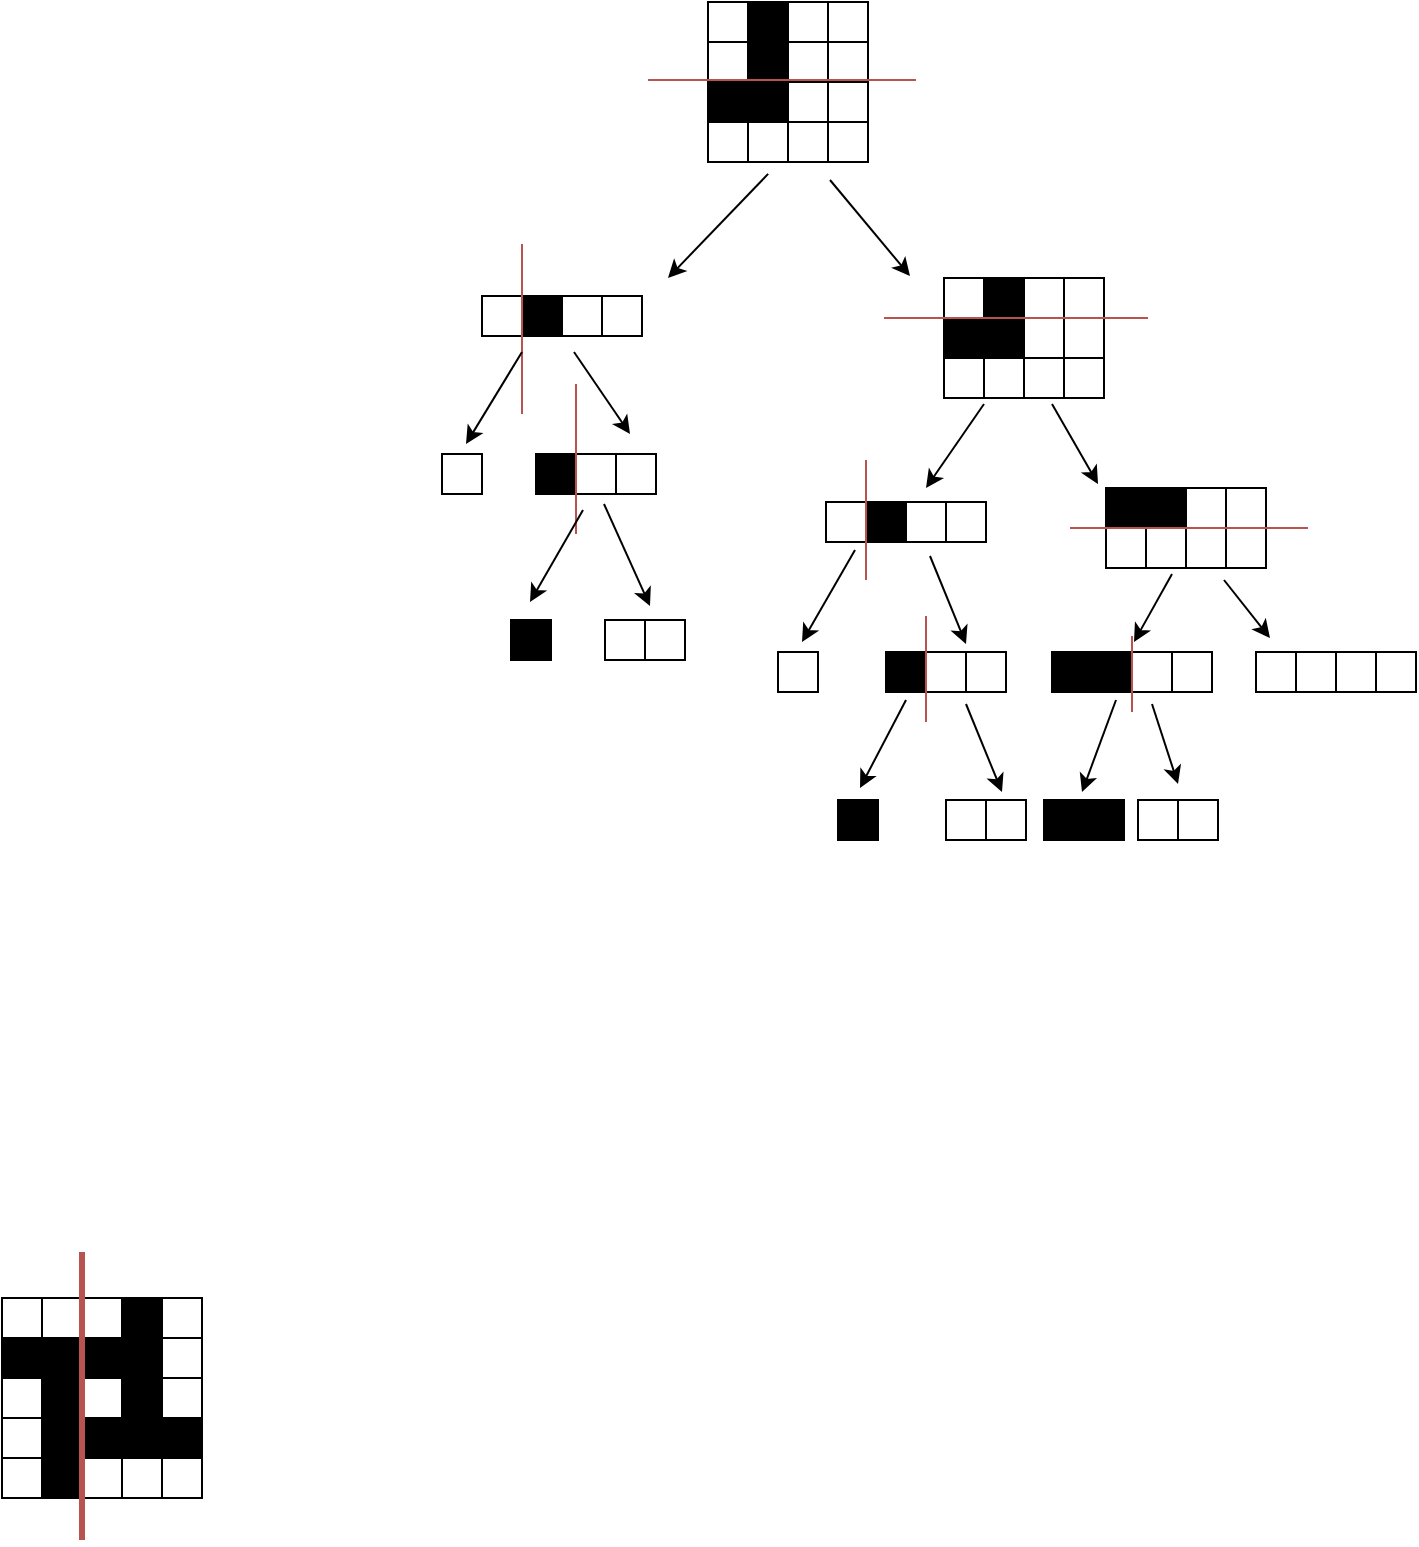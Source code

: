 <mxfile version="16.2.7" type="github">
  <diagram id="fF4O6MARhMldezJA6Yz8" name="Page-1">
    <mxGraphModel dx="2021" dy="178" grid="0" gridSize="10" guides="1" tooltips="1" connect="1" arrows="1" fold="1" page="0" pageScale="1" pageWidth="827" pageHeight="1169" math="0" shadow="0">
      <root>
        <mxCell id="0" />
        <mxCell id="1" parent="0" />
        <mxCell id="GN9jJYbK2JuISig61beu-34" value="" style="shape=table;startSize=0;container=1;collapsible=0;childLayout=tableLayout;fillColor=#FFFFFF;" parent="1" vertex="1">
          <mxGeometry x="-177" y="588" width="80" height="80" as="geometry" />
        </mxCell>
        <mxCell id="GN9jJYbK2JuISig61beu-35" value="" style="shape=tableRow;horizontal=0;startSize=0;swimlaneHead=0;swimlaneBody=0;top=0;left=0;bottom=0;right=0;collapsible=0;dropTarget=0;fillColor=none;points=[[0,0.5],[1,0.5]];portConstraint=eastwest;" parent="GN9jJYbK2JuISig61beu-34" vertex="1">
          <mxGeometry width="80" height="20" as="geometry" />
        </mxCell>
        <mxCell id="GN9jJYbK2JuISig61beu-36" value="" style="shape=partialRectangle;html=1;whiteSpace=wrap;connectable=0;overflow=hidden;fillColor=none;top=0;left=0;bottom=0;right=0;pointerEvents=1;" parent="GN9jJYbK2JuISig61beu-35" vertex="1">
          <mxGeometry width="20" height="20" as="geometry">
            <mxRectangle width="20" height="20" as="alternateBounds" />
          </mxGeometry>
        </mxCell>
        <mxCell id="GN9jJYbK2JuISig61beu-37" value="" style="shape=partialRectangle;html=1;whiteSpace=wrap;connectable=0;overflow=hidden;fillColor=#000000;top=0;left=0;bottom=0;right=0;pointerEvents=1;" parent="GN9jJYbK2JuISig61beu-35" vertex="1">
          <mxGeometry x="20" width="20" height="20" as="geometry">
            <mxRectangle width="20" height="20" as="alternateBounds" />
          </mxGeometry>
        </mxCell>
        <mxCell id="GN9jJYbK2JuISig61beu-38" value="" style="shape=partialRectangle;html=1;whiteSpace=wrap;connectable=0;overflow=hidden;fillColor=none;top=0;left=0;bottom=0;right=0;pointerEvents=1;" parent="GN9jJYbK2JuISig61beu-35" vertex="1">
          <mxGeometry x="40" width="20" height="20" as="geometry">
            <mxRectangle width="20" height="20" as="alternateBounds" />
          </mxGeometry>
        </mxCell>
        <mxCell id="GN9jJYbK2JuISig61beu-39" value="" style="shape=partialRectangle;html=1;whiteSpace=wrap;connectable=0;overflow=hidden;fillColor=none;top=0;left=0;bottom=0;right=0;pointerEvents=1;" parent="GN9jJYbK2JuISig61beu-35" vertex="1">
          <mxGeometry x="60" width="20" height="20" as="geometry">
            <mxRectangle width="20" height="20" as="alternateBounds" />
          </mxGeometry>
        </mxCell>
        <mxCell id="GN9jJYbK2JuISig61beu-40" value="" style="shape=tableRow;horizontal=0;startSize=0;swimlaneHead=0;swimlaneBody=0;top=0;left=0;bottom=0;right=0;collapsible=0;dropTarget=0;fillColor=none;points=[[0,0.5],[1,0.5]];portConstraint=eastwest;" parent="GN9jJYbK2JuISig61beu-34" vertex="1">
          <mxGeometry y="20" width="80" height="20" as="geometry" />
        </mxCell>
        <mxCell id="GN9jJYbK2JuISig61beu-41" value="" style="shape=partialRectangle;html=1;whiteSpace=wrap;connectable=0;overflow=hidden;fillColor=none;top=0;left=0;bottom=0;right=0;pointerEvents=1;" parent="GN9jJYbK2JuISig61beu-40" vertex="1">
          <mxGeometry width="20" height="20" as="geometry">
            <mxRectangle width="20" height="20" as="alternateBounds" />
          </mxGeometry>
        </mxCell>
        <mxCell id="GN9jJYbK2JuISig61beu-42" value="" style="shape=partialRectangle;html=1;whiteSpace=wrap;connectable=0;overflow=hidden;fillColor=#000000;top=0;left=0;bottom=0;right=0;pointerEvents=1;" parent="GN9jJYbK2JuISig61beu-40" vertex="1">
          <mxGeometry x="20" width="20" height="20" as="geometry">
            <mxRectangle width="20" height="20" as="alternateBounds" />
          </mxGeometry>
        </mxCell>
        <mxCell id="GN9jJYbK2JuISig61beu-43" value="" style="shape=partialRectangle;html=1;whiteSpace=wrap;connectable=0;overflow=hidden;fillColor=none;top=0;left=0;bottom=0;right=0;pointerEvents=1;" parent="GN9jJYbK2JuISig61beu-40" vertex="1">
          <mxGeometry x="40" width="20" height="20" as="geometry">
            <mxRectangle width="20" height="20" as="alternateBounds" />
          </mxGeometry>
        </mxCell>
        <mxCell id="GN9jJYbK2JuISig61beu-44" value="" style="shape=partialRectangle;html=1;whiteSpace=wrap;connectable=0;overflow=hidden;fillColor=none;top=0;left=0;bottom=0;right=0;pointerEvents=1;" parent="GN9jJYbK2JuISig61beu-40" vertex="1">
          <mxGeometry x="60" width="20" height="20" as="geometry">
            <mxRectangle width="20" height="20" as="alternateBounds" />
          </mxGeometry>
        </mxCell>
        <mxCell id="GN9jJYbK2JuISig61beu-45" value="" style="shape=tableRow;horizontal=0;startSize=0;swimlaneHead=0;swimlaneBody=0;top=0;left=0;bottom=0;right=0;collapsible=0;dropTarget=0;fillColor=none;points=[[0,0.5],[1,0.5]];portConstraint=eastwest;" parent="GN9jJYbK2JuISig61beu-34" vertex="1">
          <mxGeometry y="40" width="80" height="20" as="geometry" />
        </mxCell>
        <mxCell id="GN9jJYbK2JuISig61beu-46" value="" style="shape=partialRectangle;html=1;whiteSpace=wrap;connectable=0;overflow=hidden;fillColor=#000000;top=0;left=0;bottom=0;right=0;pointerEvents=1;" parent="GN9jJYbK2JuISig61beu-45" vertex="1">
          <mxGeometry width="20" height="20" as="geometry">
            <mxRectangle width="20" height="20" as="alternateBounds" />
          </mxGeometry>
        </mxCell>
        <mxCell id="GN9jJYbK2JuISig61beu-47" value="" style="shape=partialRectangle;html=1;whiteSpace=wrap;connectable=0;overflow=hidden;fillColor=#000000;top=0;left=0;bottom=0;right=0;pointerEvents=1;" parent="GN9jJYbK2JuISig61beu-45" vertex="1">
          <mxGeometry x="20" width="20" height="20" as="geometry">
            <mxRectangle width="20" height="20" as="alternateBounds" />
          </mxGeometry>
        </mxCell>
        <mxCell id="GN9jJYbK2JuISig61beu-48" value="" style="shape=partialRectangle;html=1;whiteSpace=wrap;connectable=0;overflow=hidden;fillColor=none;top=0;left=0;bottom=0;right=0;pointerEvents=1;" parent="GN9jJYbK2JuISig61beu-45" vertex="1">
          <mxGeometry x="40" width="20" height="20" as="geometry">
            <mxRectangle width="20" height="20" as="alternateBounds" />
          </mxGeometry>
        </mxCell>
        <mxCell id="GN9jJYbK2JuISig61beu-49" value="" style="shape=partialRectangle;html=1;whiteSpace=wrap;connectable=0;overflow=hidden;fillColor=none;top=0;left=0;bottom=0;right=0;pointerEvents=1;" parent="GN9jJYbK2JuISig61beu-45" vertex="1">
          <mxGeometry x="60" width="20" height="20" as="geometry">
            <mxRectangle width="20" height="20" as="alternateBounds" />
          </mxGeometry>
        </mxCell>
        <mxCell id="GN9jJYbK2JuISig61beu-50" value="" style="shape=tableRow;horizontal=0;startSize=0;swimlaneHead=0;swimlaneBody=0;top=0;left=0;bottom=0;right=0;collapsible=0;dropTarget=0;fillColor=none;points=[[0,0.5],[1,0.5]];portConstraint=eastwest;" parent="GN9jJYbK2JuISig61beu-34" vertex="1">
          <mxGeometry y="60" width="80" height="20" as="geometry" />
        </mxCell>
        <mxCell id="GN9jJYbK2JuISig61beu-51" value="" style="shape=partialRectangle;html=1;whiteSpace=wrap;connectable=0;overflow=hidden;fillColor=none;top=0;left=0;bottom=0;right=0;pointerEvents=1;" parent="GN9jJYbK2JuISig61beu-50" vertex="1">
          <mxGeometry width="20" height="20" as="geometry">
            <mxRectangle width="20" height="20" as="alternateBounds" />
          </mxGeometry>
        </mxCell>
        <mxCell id="GN9jJYbK2JuISig61beu-52" value="" style="shape=partialRectangle;html=1;whiteSpace=wrap;connectable=0;overflow=hidden;fillColor=none;top=0;left=0;bottom=0;right=0;pointerEvents=1;" parent="GN9jJYbK2JuISig61beu-50" vertex="1">
          <mxGeometry x="20" width="20" height="20" as="geometry">
            <mxRectangle width="20" height="20" as="alternateBounds" />
          </mxGeometry>
        </mxCell>
        <mxCell id="GN9jJYbK2JuISig61beu-53" value="" style="shape=partialRectangle;html=1;whiteSpace=wrap;connectable=0;overflow=hidden;fillColor=none;top=0;left=0;bottom=0;right=0;pointerEvents=1;" parent="GN9jJYbK2JuISig61beu-50" vertex="1">
          <mxGeometry x="40" width="20" height="20" as="geometry">
            <mxRectangle width="20" height="20" as="alternateBounds" />
          </mxGeometry>
        </mxCell>
        <mxCell id="GN9jJYbK2JuISig61beu-54" value="" style="shape=partialRectangle;html=1;whiteSpace=wrap;connectable=0;overflow=hidden;fillColor=none;top=0;left=0;bottom=0;right=0;pointerEvents=1;" parent="GN9jJYbK2JuISig61beu-50" vertex="1">
          <mxGeometry x="60" width="20" height="20" as="geometry">
            <mxRectangle width="20" height="20" as="alternateBounds" />
          </mxGeometry>
        </mxCell>
        <mxCell id="GN9jJYbK2JuISig61beu-55" value="" style="endArrow=none;html=1;rounded=0;fillColor=#f8cecc;strokeColor=#b85450;" parent="1" edge="1">
          <mxGeometry width="50" height="50" relative="1" as="geometry">
            <mxPoint x="-73" y="627" as="sourcePoint" />
            <mxPoint x="-207" y="627" as="targetPoint" />
            <Array as="points">
              <mxPoint x="-146" y="627" />
            </Array>
          </mxGeometry>
        </mxCell>
        <mxCell id="GN9jJYbK2JuISig61beu-60" value="" style="shape=partialRectangle;html=1;whiteSpace=wrap;connectable=0;overflow=hidden;fillColor=none;top=1;left=1;bottom=1;right=1;pointerEvents=1;" parent="1" vertex="1">
          <mxGeometry x="-290" y="735" width="20" height="20" as="geometry">
            <mxRectangle width="20" height="20" as="alternateBounds" />
          </mxGeometry>
        </mxCell>
        <mxCell id="GN9jJYbK2JuISig61beu-61" value="" style="shape=partialRectangle;html=1;whiteSpace=wrap;connectable=0;overflow=hidden;fillColor=#000000;top=1;left=1;bottom=1;right=1;pointerEvents=1;" parent="1" vertex="1">
          <mxGeometry x="-270" y="735" width="20" height="20" as="geometry">
            <mxRectangle width="20" height="20" as="alternateBounds" />
          </mxGeometry>
        </mxCell>
        <mxCell id="GN9jJYbK2JuISig61beu-62" value="" style="shape=partialRectangle;html=1;whiteSpace=wrap;connectable=0;overflow=hidden;fillColor=none;top=1;left=1;bottom=1;right=1;pointerEvents=1;" parent="1" vertex="1">
          <mxGeometry x="-250" y="735" width="20" height="20" as="geometry">
            <mxRectangle width="20" height="20" as="alternateBounds" />
          </mxGeometry>
        </mxCell>
        <mxCell id="GN9jJYbK2JuISig61beu-63" value="" style="shape=partialRectangle;html=1;whiteSpace=wrap;connectable=0;overflow=hidden;fillColor=none;top=1;left=1;bottom=1;right=1;pointerEvents=1;" parent="1" vertex="1">
          <mxGeometry x="-230" y="735" width="20" height="20" as="geometry">
            <mxRectangle width="20" height="20" as="alternateBounds" />
          </mxGeometry>
        </mxCell>
        <mxCell id="GN9jJYbK2JuISig61beu-104" value="" style="shape=partialRectangle;html=1;whiteSpace=wrap;connectable=0;overflow=hidden;fillColor=none;top=1;left=1;bottom=1;right=1;pointerEvents=1;" parent="1" vertex="1">
          <mxGeometry x="-59" y="726" width="20" height="20" as="geometry">
            <mxRectangle width="20" height="20" as="alternateBounds" />
          </mxGeometry>
        </mxCell>
        <mxCell id="GN9jJYbK2JuISig61beu-105" value="" style="shape=partialRectangle;html=1;whiteSpace=wrap;connectable=0;overflow=hidden;fillColor=#000000;top=1;left=1;bottom=1;right=1;pointerEvents=1;" parent="1" vertex="1">
          <mxGeometry x="-39" y="726" width="20" height="20" as="geometry">
            <mxRectangle width="20" height="20" as="alternateBounds" />
          </mxGeometry>
        </mxCell>
        <mxCell id="GN9jJYbK2JuISig61beu-106" value="" style="shape=partialRectangle;html=1;whiteSpace=wrap;connectable=0;overflow=hidden;fillColor=none;top=1;left=1;bottom=1;right=1;pointerEvents=1;" parent="1" vertex="1">
          <mxGeometry x="-19" y="726" width="20" height="20" as="geometry">
            <mxRectangle width="20" height="20" as="alternateBounds" />
          </mxGeometry>
        </mxCell>
        <mxCell id="GN9jJYbK2JuISig61beu-107" value="" style="shape=partialRectangle;html=1;whiteSpace=wrap;connectable=0;overflow=hidden;fillColor=none;top=1;left=1;bottom=1;right=1;pointerEvents=1;" parent="1" vertex="1">
          <mxGeometry x="1" y="726" width="20" height="20" as="geometry">
            <mxRectangle width="20" height="20" as="alternateBounds" />
          </mxGeometry>
        </mxCell>
        <mxCell id="GN9jJYbK2JuISig61beu-108" value="" style="shape=partialRectangle;html=1;whiteSpace=wrap;connectable=0;overflow=hidden;fillColor=#000000;top=1;left=1;bottom=1;right=1;pointerEvents=1;" parent="1" vertex="1">
          <mxGeometry x="-59" y="746" width="20" height="20" as="geometry">
            <mxRectangle width="20" height="20" as="alternateBounds" />
          </mxGeometry>
        </mxCell>
        <mxCell id="GN9jJYbK2JuISig61beu-109" value="" style="shape=partialRectangle;html=1;whiteSpace=wrap;connectable=0;overflow=hidden;fillColor=#000000;top=1;left=1;bottom=1;right=1;pointerEvents=1;" parent="1" vertex="1">
          <mxGeometry x="-39" y="746" width="20" height="20" as="geometry">
            <mxRectangle width="20" height="20" as="alternateBounds" />
          </mxGeometry>
        </mxCell>
        <mxCell id="GN9jJYbK2JuISig61beu-110" value="" style="shape=partialRectangle;html=1;whiteSpace=wrap;connectable=0;overflow=hidden;fillColor=none;top=1;left=1;bottom=1;right=1;pointerEvents=1;" parent="1" vertex="1">
          <mxGeometry x="-19" y="746" width="20" height="20" as="geometry">
            <mxRectangle width="20" height="20" as="alternateBounds" />
          </mxGeometry>
        </mxCell>
        <mxCell id="GN9jJYbK2JuISig61beu-111" value="" style="shape=partialRectangle;html=1;whiteSpace=wrap;connectable=0;overflow=hidden;fillColor=none;top=1;left=1;bottom=1;right=1;pointerEvents=1;" parent="1" vertex="1">
          <mxGeometry x="1" y="746" width="20" height="20" as="geometry">
            <mxRectangle width="20" height="20" as="alternateBounds" />
          </mxGeometry>
        </mxCell>
        <mxCell id="GN9jJYbK2JuISig61beu-112" value="" style="shape=partialRectangle;html=1;whiteSpace=wrap;connectable=0;overflow=hidden;fillColor=none;top=1;left=1;bottom=1;right=1;pointerEvents=1;" parent="1" vertex="1">
          <mxGeometry x="-59" y="766" width="20" height="20" as="geometry">
            <mxRectangle width="20" height="20" as="alternateBounds" />
          </mxGeometry>
        </mxCell>
        <mxCell id="GN9jJYbK2JuISig61beu-113" value="" style="shape=partialRectangle;html=1;whiteSpace=wrap;connectable=0;overflow=hidden;fillColor=none;top=1;left=1;bottom=1;right=1;pointerEvents=1;" parent="1" vertex="1">
          <mxGeometry x="-39" y="766" width="20" height="20" as="geometry">
            <mxRectangle width="20" height="20" as="alternateBounds" />
          </mxGeometry>
        </mxCell>
        <mxCell id="GN9jJYbK2JuISig61beu-114" value="" style="shape=partialRectangle;html=1;whiteSpace=wrap;connectable=0;overflow=hidden;fillColor=none;top=1;left=1;bottom=1;right=1;pointerEvents=1;" parent="1" vertex="1">
          <mxGeometry x="-19" y="766" width="20" height="20" as="geometry">
            <mxRectangle width="20" height="20" as="alternateBounds" />
          </mxGeometry>
        </mxCell>
        <mxCell id="GN9jJYbK2JuISig61beu-115" value="" style="shape=partialRectangle;html=1;whiteSpace=wrap;connectable=0;overflow=hidden;fillColor=none;top=1;left=1;bottom=1;right=1;pointerEvents=1;" parent="1" vertex="1">
          <mxGeometry x="1" y="766" width="20" height="20" as="geometry">
            <mxRectangle width="20" height="20" as="alternateBounds" />
          </mxGeometry>
        </mxCell>
        <mxCell id="GN9jJYbK2JuISig61beu-116" value="" style="endArrow=none;html=1;rounded=0;fillColor=#f8cecc;strokeColor=#b85450;" parent="1" edge="1">
          <mxGeometry width="50" height="50" relative="1" as="geometry">
            <mxPoint x="-270" y="794" as="sourcePoint" />
            <mxPoint x="-270" y="709" as="targetPoint" />
          </mxGeometry>
        </mxCell>
        <mxCell id="GN9jJYbK2JuISig61beu-117" value="" style="shape=partialRectangle;html=1;whiteSpace=wrap;connectable=0;overflow=hidden;fillColor=none;top=1;left=1;bottom=1;right=1;pointerEvents=1;" parent="1" vertex="1">
          <mxGeometry x="-310" y="814" width="20" height="20" as="geometry">
            <mxRectangle width="20" height="20" as="alternateBounds" />
          </mxGeometry>
        </mxCell>
        <mxCell id="GN9jJYbK2JuISig61beu-118" value="" style="shape=partialRectangle;html=1;whiteSpace=wrap;connectable=0;overflow=hidden;fillColor=none;top=1;left=1;bottom=1;right=1;pointerEvents=1;" parent="1" vertex="1">
          <mxGeometry x="-230" y="735" width="20" height="20" as="geometry">
            <mxRectangle width="20" height="20" as="alternateBounds" />
          </mxGeometry>
        </mxCell>
        <mxCell id="GN9jJYbK2JuISig61beu-119" value="" style="shape=partialRectangle;html=1;whiteSpace=wrap;connectable=0;overflow=hidden;fillColor=none;top=1;left=1;bottom=1;right=1;pointerEvents=1;" parent="1" vertex="1">
          <mxGeometry x="-250" y="735" width="20" height="20" as="geometry">
            <mxRectangle width="20" height="20" as="alternateBounds" />
          </mxGeometry>
        </mxCell>
        <mxCell id="GN9jJYbK2JuISig61beu-120" value="" style="shape=partialRectangle;html=1;whiteSpace=wrap;connectable=0;overflow=hidden;fillColor=#000000;top=1;left=1;bottom=1;right=1;pointerEvents=1;" parent="1" vertex="1">
          <mxGeometry x="-263" y="814" width="20" height="20" as="geometry">
            <mxRectangle width="20" height="20" as="alternateBounds" />
          </mxGeometry>
        </mxCell>
        <mxCell id="GN9jJYbK2JuISig61beu-121" value="" style="shape=partialRectangle;html=1;whiteSpace=wrap;connectable=0;overflow=hidden;fillColor=none;top=1;left=1;bottom=1;right=1;pointerEvents=1;" parent="1" vertex="1">
          <mxGeometry x="-223" y="814" width="20" height="20" as="geometry">
            <mxRectangle width="20" height="20" as="alternateBounds" />
          </mxGeometry>
        </mxCell>
        <mxCell id="GN9jJYbK2JuISig61beu-122" value="" style="shape=partialRectangle;html=1;whiteSpace=wrap;connectable=0;overflow=hidden;fillColor=none;top=1;left=1;bottom=1;right=1;pointerEvents=1;" parent="1" vertex="1">
          <mxGeometry x="-243" y="814" width="20" height="20" as="geometry">
            <mxRectangle width="20" height="20" as="alternateBounds" />
          </mxGeometry>
        </mxCell>
        <mxCell id="GN9jJYbK2JuISig61beu-123" value="" style="endArrow=none;html=1;rounded=0;fillColor=#f8cecc;strokeColor=#b85450;" parent="1" edge="1">
          <mxGeometry width="50" height="50" relative="1" as="geometry">
            <mxPoint x="-243" y="854" as="sourcePoint" />
            <mxPoint x="-243" y="779" as="targetPoint" />
          </mxGeometry>
        </mxCell>
        <mxCell id="GN9jJYbK2JuISig61beu-124" value="" style="shape=partialRectangle;html=1;whiteSpace=wrap;connectable=0;overflow=hidden;fillColor=#000000;top=1;left=1;bottom=1;right=1;pointerEvents=1;" parent="1" vertex="1">
          <mxGeometry x="-275.5" y="897" width="20" height="20" as="geometry">
            <mxRectangle width="20" height="20" as="alternateBounds" />
          </mxGeometry>
        </mxCell>
        <mxCell id="GN9jJYbK2JuISig61beu-125" value="" style="shape=partialRectangle;html=1;whiteSpace=wrap;connectable=0;overflow=hidden;fillColor=none;top=1;left=1;bottom=1;right=1;pointerEvents=1;" parent="1" vertex="1">
          <mxGeometry x="-208.5" y="897" width="20" height="20" as="geometry">
            <mxRectangle width="20" height="20" as="alternateBounds" />
          </mxGeometry>
        </mxCell>
        <mxCell id="GN9jJYbK2JuISig61beu-126" value="" style="shape=partialRectangle;html=1;whiteSpace=wrap;connectable=0;overflow=hidden;fillColor=none;top=1;left=1;bottom=1;right=1;pointerEvents=1;" parent="1" vertex="1">
          <mxGeometry x="-228.5" y="897" width="20" height="20" as="geometry">
            <mxRectangle width="20" height="20" as="alternateBounds" />
          </mxGeometry>
        </mxCell>
        <mxCell id="GN9jJYbK2JuISig61beu-127" value="" style="endArrow=none;html=1;rounded=0;fillColor=#f8cecc;strokeColor=#b85450;" parent="1" edge="1">
          <mxGeometry width="50" height="50" relative="1" as="geometry">
            <mxPoint x="-89" y="746" as="sourcePoint" />
            <mxPoint x="43" y="746" as="targetPoint" />
          </mxGeometry>
        </mxCell>
        <mxCell id="GN9jJYbK2JuISig61beu-128" value="" style="shape=partialRectangle;html=1;whiteSpace=wrap;connectable=0;overflow=hidden;fillColor=none;top=1;left=1;bottom=1;right=1;pointerEvents=1;" parent="1" vertex="1">
          <mxGeometry x="-118" y="838" width="20" height="20" as="geometry">
            <mxRectangle width="20" height="20" as="alternateBounds" />
          </mxGeometry>
        </mxCell>
        <mxCell id="GN9jJYbK2JuISig61beu-129" value="" style="shape=partialRectangle;html=1;whiteSpace=wrap;connectable=0;overflow=hidden;fillColor=#000000;top=1;left=1;bottom=1;right=1;pointerEvents=1;" parent="1" vertex="1">
          <mxGeometry x="-98" y="838" width="20" height="20" as="geometry">
            <mxRectangle width="20" height="20" as="alternateBounds" />
          </mxGeometry>
        </mxCell>
        <mxCell id="GN9jJYbK2JuISig61beu-130" value="" style="shape=partialRectangle;html=1;whiteSpace=wrap;connectable=0;overflow=hidden;fillColor=none;top=1;left=1;bottom=1;right=1;pointerEvents=1;" parent="1" vertex="1">
          <mxGeometry x="-78" y="838" width="20" height="20" as="geometry">
            <mxRectangle width="20" height="20" as="alternateBounds" />
          </mxGeometry>
        </mxCell>
        <mxCell id="GN9jJYbK2JuISig61beu-131" value="" style="shape=partialRectangle;html=1;whiteSpace=wrap;connectable=0;overflow=hidden;fillColor=none;top=1;left=1;bottom=1;right=1;pointerEvents=1;" parent="1" vertex="1">
          <mxGeometry x="-58" y="838" width="20" height="20" as="geometry">
            <mxRectangle width="20" height="20" as="alternateBounds" />
          </mxGeometry>
        </mxCell>
        <mxCell id="GN9jJYbK2JuISig61beu-133" value="" style="shape=partialRectangle;html=1;whiteSpace=wrap;connectable=0;overflow=hidden;fillColor=#000000;top=1;left=1;bottom=1;right=1;pointerEvents=1;" parent="1" vertex="1">
          <mxGeometry x="22" y="831" width="20" height="20" as="geometry">
            <mxRectangle width="20" height="20" as="alternateBounds" />
          </mxGeometry>
        </mxCell>
        <mxCell id="GN9jJYbK2JuISig61beu-134" value="" style="shape=partialRectangle;html=1;whiteSpace=wrap;connectable=0;overflow=hidden;fillColor=#000000;top=1;left=1;bottom=1;right=1;pointerEvents=1;" parent="1" vertex="1">
          <mxGeometry x="42" y="831" width="20" height="20" as="geometry">
            <mxRectangle width="20" height="20" as="alternateBounds" />
          </mxGeometry>
        </mxCell>
        <mxCell id="GN9jJYbK2JuISig61beu-135" value="" style="shape=partialRectangle;html=1;whiteSpace=wrap;connectable=0;overflow=hidden;fillColor=none;top=1;left=1;bottom=1;right=1;pointerEvents=1;" parent="1" vertex="1">
          <mxGeometry x="62" y="831" width="20" height="20" as="geometry">
            <mxRectangle width="20" height="20" as="alternateBounds" />
          </mxGeometry>
        </mxCell>
        <mxCell id="GN9jJYbK2JuISig61beu-136" value="" style="shape=partialRectangle;html=1;whiteSpace=wrap;connectable=0;overflow=hidden;fillColor=none;top=1;left=1;bottom=1;right=1;pointerEvents=1;" parent="1" vertex="1">
          <mxGeometry x="82" y="831" width="20" height="20" as="geometry">
            <mxRectangle width="20" height="20" as="alternateBounds" />
          </mxGeometry>
        </mxCell>
        <mxCell id="GN9jJYbK2JuISig61beu-137" value="" style="shape=partialRectangle;html=1;whiteSpace=wrap;connectable=0;overflow=hidden;fillColor=none;top=1;left=1;bottom=1;right=1;pointerEvents=1;" parent="1" vertex="1">
          <mxGeometry x="22" y="851" width="20" height="20" as="geometry">
            <mxRectangle width="20" height="20" as="alternateBounds" />
          </mxGeometry>
        </mxCell>
        <mxCell id="GN9jJYbK2JuISig61beu-138" value="" style="shape=partialRectangle;html=1;whiteSpace=wrap;connectable=0;overflow=hidden;fillColor=none;top=1;left=1;bottom=1;right=1;pointerEvents=1;" parent="1" vertex="1">
          <mxGeometry x="42" y="851" width="20" height="20" as="geometry">
            <mxRectangle width="20" height="20" as="alternateBounds" />
          </mxGeometry>
        </mxCell>
        <mxCell id="GN9jJYbK2JuISig61beu-139" value="" style="shape=partialRectangle;html=1;whiteSpace=wrap;connectable=0;overflow=hidden;fillColor=none;top=1;left=1;bottom=1;right=1;pointerEvents=1;" parent="1" vertex="1">
          <mxGeometry x="62" y="851" width="20" height="20" as="geometry">
            <mxRectangle width="20" height="20" as="alternateBounds" />
          </mxGeometry>
        </mxCell>
        <mxCell id="GN9jJYbK2JuISig61beu-140" value="" style="shape=partialRectangle;html=1;whiteSpace=wrap;connectable=0;overflow=hidden;fillColor=none;top=1;left=1;bottom=1;right=1;pointerEvents=1;" parent="1" vertex="1">
          <mxGeometry x="82" y="851" width="20" height="20" as="geometry">
            <mxRectangle width="20" height="20" as="alternateBounds" />
          </mxGeometry>
        </mxCell>
        <mxCell id="GN9jJYbK2JuISig61beu-141" value="" style="endArrow=none;html=1;rounded=0;fillColor=#f8cecc;strokeColor=#b85450;" parent="1" edge="1">
          <mxGeometry width="50" height="50" relative="1" as="geometry">
            <mxPoint x="-98" y="877" as="sourcePoint" />
            <mxPoint x="-98" y="817" as="targetPoint" />
          </mxGeometry>
        </mxCell>
        <mxCell id="GN9jJYbK2JuISig61beu-142" value="" style="shape=partialRectangle;html=1;whiteSpace=wrap;connectable=0;overflow=hidden;fillColor=none;top=1;left=1;bottom=1;right=1;pointerEvents=1;" parent="1" vertex="1">
          <mxGeometry x="-142" y="913" width="20" height="20" as="geometry">
            <mxRectangle width="20" height="20" as="alternateBounds" />
          </mxGeometry>
        </mxCell>
        <mxCell id="GN9jJYbK2JuISig61beu-143" value="" style="shape=partialRectangle;html=1;whiteSpace=wrap;connectable=0;overflow=hidden;fillColor=#000000;top=1;left=1;bottom=1;right=1;pointerEvents=1;" parent="1" vertex="1">
          <mxGeometry x="-88" y="913" width="20" height="20" as="geometry">
            <mxRectangle width="20" height="20" as="alternateBounds" />
          </mxGeometry>
        </mxCell>
        <mxCell id="GN9jJYbK2JuISig61beu-144" value="" style="shape=partialRectangle;html=1;whiteSpace=wrap;connectable=0;overflow=hidden;fillColor=none;top=1;left=1;bottom=1;right=1;pointerEvents=1;" parent="1" vertex="1">
          <mxGeometry x="-68" y="913" width="20" height="20" as="geometry">
            <mxRectangle width="20" height="20" as="alternateBounds" />
          </mxGeometry>
        </mxCell>
        <mxCell id="GN9jJYbK2JuISig61beu-145" value="" style="shape=partialRectangle;html=1;whiteSpace=wrap;connectable=0;overflow=hidden;fillColor=none;top=1;left=1;bottom=1;right=1;pointerEvents=1;" parent="1" vertex="1">
          <mxGeometry x="-48" y="913" width="20" height="20" as="geometry">
            <mxRectangle width="20" height="20" as="alternateBounds" />
          </mxGeometry>
        </mxCell>
        <mxCell id="GN9jJYbK2JuISig61beu-146" value="" style="endArrow=none;html=1;rounded=0;fillColor=#f8cecc;strokeColor=#b85450;" parent="1" edge="1">
          <mxGeometry width="50" height="50" relative="1" as="geometry">
            <mxPoint x="-68" y="948" as="sourcePoint" />
            <mxPoint x="-68" y="895" as="targetPoint" />
          </mxGeometry>
        </mxCell>
        <mxCell id="GN9jJYbK2JuISig61beu-147" value="" style="shape=partialRectangle;html=1;whiteSpace=wrap;connectable=0;overflow=hidden;fillColor=#000000;top=1;left=1;bottom=1;right=1;pointerEvents=1;" parent="1" vertex="1">
          <mxGeometry x="-112" y="987" width="20" height="20" as="geometry">
            <mxRectangle width="20" height="20" as="alternateBounds" />
          </mxGeometry>
        </mxCell>
        <mxCell id="GN9jJYbK2JuISig61beu-148" value="" style="shape=partialRectangle;html=1;whiteSpace=wrap;connectable=0;overflow=hidden;fillColor=none;top=1;left=1;bottom=1;right=1;pointerEvents=1;" parent="1" vertex="1">
          <mxGeometry x="-58" y="987" width="20" height="20" as="geometry">
            <mxRectangle width="20" height="20" as="alternateBounds" />
          </mxGeometry>
        </mxCell>
        <mxCell id="GN9jJYbK2JuISig61beu-149" value="" style="shape=partialRectangle;html=1;whiteSpace=wrap;connectable=0;overflow=hidden;fillColor=none;top=1;left=1;bottom=1;right=1;pointerEvents=1;" parent="1" vertex="1">
          <mxGeometry x="-38" y="987" width="20" height="20" as="geometry">
            <mxRectangle width="20" height="20" as="alternateBounds" />
          </mxGeometry>
        </mxCell>
        <mxCell id="GN9jJYbK2JuISig61beu-150" value="" style="endArrow=none;html=1;rounded=0;fillColor=#f8cecc;strokeColor=#b85450;" parent="1" edge="1">
          <mxGeometry width="50" height="50" relative="1" as="geometry">
            <mxPoint x="123" y="851" as="sourcePoint" />
            <mxPoint x="4" y="851" as="targetPoint" />
          </mxGeometry>
        </mxCell>
        <mxCell id="GN9jJYbK2JuISig61beu-151" value="" style="shape=partialRectangle;html=1;whiteSpace=wrap;connectable=0;overflow=hidden;fillColor=#000000;top=1;left=1;bottom=1;right=1;pointerEvents=1;" parent="1" vertex="1">
          <mxGeometry x="-5" y="913" width="20" height="20" as="geometry">
            <mxRectangle width="20" height="20" as="alternateBounds" />
          </mxGeometry>
        </mxCell>
        <mxCell id="GN9jJYbK2JuISig61beu-152" value="" style="shape=partialRectangle;html=1;whiteSpace=wrap;connectable=0;overflow=hidden;fillColor=#000000;top=1;left=1;bottom=1;right=1;pointerEvents=1;" parent="1" vertex="1">
          <mxGeometry x="15" y="913" width="20" height="20" as="geometry">
            <mxRectangle width="20" height="20" as="alternateBounds" />
          </mxGeometry>
        </mxCell>
        <mxCell id="GN9jJYbK2JuISig61beu-153" value="" style="shape=partialRectangle;html=1;whiteSpace=wrap;connectable=0;overflow=hidden;fillColor=none;top=1;left=1;bottom=1;right=1;pointerEvents=1;" parent="1" vertex="1">
          <mxGeometry x="35" y="913" width="20" height="20" as="geometry">
            <mxRectangle width="20" height="20" as="alternateBounds" />
          </mxGeometry>
        </mxCell>
        <mxCell id="GN9jJYbK2JuISig61beu-154" value="" style="shape=partialRectangle;html=1;whiteSpace=wrap;connectable=0;overflow=hidden;fillColor=none;top=1;left=1;bottom=1;right=1;pointerEvents=1;" parent="1" vertex="1">
          <mxGeometry x="55" y="913" width="20" height="20" as="geometry">
            <mxRectangle width="20" height="20" as="alternateBounds" />
          </mxGeometry>
        </mxCell>
        <mxCell id="GN9jJYbK2JuISig61beu-155" value="" style="shape=partialRectangle;html=1;whiteSpace=wrap;connectable=0;overflow=hidden;fillColor=none;top=1;left=1;bottom=1;right=1;pointerEvents=1;" parent="1" vertex="1">
          <mxGeometry x="97" y="913" width="20" height="20" as="geometry">
            <mxRectangle width="20" height="20" as="alternateBounds" />
          </mxGeometry>
        </mxCell>
        <mxCell id="GN9jJYbK2JuISig61beu-156" value="" style="shape=partialRectangle;html=1;whiteSpace=wrap;connectable=0;overflow=hidden;fillColor=none;top=1;left=1;bottom=1;right=1;pointerEvents=1;" parent="1" vertex="1">
          <mxGeometry x="117" y="913" width="20" height="20" as="geometry">
            <mxRectangle width="20" height="20" as="alternateBounds" />
          </mxGeometry>
        </mxCell>
        <mxCell id="GN9jJYbK2JuISig61beu-157" value="" style="shape=partialRectangle;html=1;whiteSpace=wrap;connectable=0;overflow=hidden;fillColor=none;top=1;left=1;bottom=1;right=1;pointerEvents=1;" parent="1" vertex="1">
          <mxGeometry x="137" y="913" width="20" height="20" as="geometry">
            <mxRectangle width="20" height="20" as="alternateBounds" />
          </mxGeometry>
        </mxCell>
        <mxCell id="GN9jJYbK2JuISig61beu-158" value="" style="shape=partialRectangle;html=1;whiteSpace=wrap;connectable=0;overflow=hidden;fillColor=none;top=1;left=1;bottom=1;right=1;pointerEvents=1;" parent="1" vertex="1">
          <mxGeometry x="157" y="913" width="20" height="20" as="geometry">
            <mxRectangle width="20" height="20" as="alternateBounds" />
          </mxGeometry>
        </mxCell>
        <mxCell id="GN9jJYbK2JuISig61beu-159" value="" style="endArrow=none;html=1;rounded=0;fillColor=#f8cecc;strokeColor=#b85450;" parent="1" edge="1">
          <mxGeometry width="50" height="50" relative="1" as="geometry">
            <mxPoint x="35" y="943" as="sourcePoint" />
            <mxPoint x="35" y="905" as="targetPoint" />
          </mxGeometry>
        </mxCell>
        <mxCell id="GN9jJYbK2JuISig61beu-160" value="" style="shape=partialRectangle;html=1;whiteSpace=wrap;connectable=0;overflow=hidden;fillColor=#000000;top=1;left=1;bottom=1;right=1;pointerEvents=1;" parent="1" vertex="1">
          <mxGeometry x="-9" y="987" width="20" height="20" as="geometry">
            <mxRectangle width="20" height="20" as="alternateBounds" />
          </mxGeometry>
        </mxCell>
        <mxCell id="GN9jJYbK2JuISig61beu-161" value="" style="shape=partialRectangle;html=1;whiteSpace=wrap;connectable=0;overflow=hidden;fillColor=#000000;top=1;left=1;bottom=1;right=1;pointerEvents=1;" parent="1" vertex="1">
          <mxGeometry x="11" y="987" width="20" height="20" as="geometry">
            <mxRectangle width="20" height="20" as="alternateBounds" />
          </mxGeometry>
        </mxCell>
        <mxCell id="GN9jJYbK2JuISig61beu-162" value="" style="shape=partialRectangle;html=1;whiteSpace=wrap;connectable=0;overflow=hidden;fillColor=none;top=1;left=1;bottom=1;right=1;pointerEvents=1;" parent="1" vertex="1">
          <mxGeometry x="38" y="987" width="20" height="20" as="geometry">
            <mxRectangle width="20" height="20" as="alternateBounds" />
          </mxGeometry>
        </mxCell>
        <mxCell id="GN9jJYbK2JuISig61beu-163" value="" style="shape=partialRectangle;html=1;whiteSpace=wrap;connectable=0;overflow=hidden;fillColor=none;top=1;left=1;bottom=1;right=1;pointerEvents=1;" parent="1" vertex="1">
          <mxGeometry x="58" y="987" width="20" height="20" as="geometry">
            <mxRectangle width="20" height="20" as="alternateBounds" />
          </mxGeometry>
        </mxCell>
        <mxCell id="GN9jJYbK2JuISig61beu-164" value="" style="endArrow=classic;html=1;rounded=0;exitX=0.376;exitY=1.297;exitDx=0;exitDy=0;exitPerimeter=0;" parent="1" source="GN9jJYbK2JuISig61beu-50" edge="1">
          <mxGeometry width="50" height="50" relative="1" as="geometry">
            <mxPoint x="-61" y="757" as="sourcePoint" />
            <mxPoint x="-197" y="726" as="targetPoint" />
          </mxGeometry>
        </mxCell>
        <mxCell id="GN9jJYbK2JuISig61beu-165" value="" style="endArrow=classic;html=1;rounded=0;" parent="1" edge="1">
          <mxGeometry width="50" height="50" relative="1" as="geometry">
            <mxPoint x="-270" y="763" as="sourcePoint" />
            <mxPoint x="-298" y="809" as="targetPoint" />
          </mxGeometry>
        </mxCell>
        <mxCell id="GN9jJYbK2JuISig61beu-166" value="" style="endArrow=classic;html=1;rounded=0;" parent="1" edge="1">
          <mxGeometry width="50" height="50" relative="1" as="geometry">
            <mxPoint x="-244" y="763" as="sourcePoint" />
            <mxPoint x="-216" y="804" as="targetPoint" />
          </mxGeometry>
        </mxCell>
        <mxCell id="GN9jJYbK2JuISig61beu-167" value="" style="endArrow=classic;html=1;rounded=0;" parent="1" edge="1">
          <mxGeometry width="50" height="50" relative="1" as="geometry">
            <mxPoint x="-229" y="839" as="sourcePoint" />
            <mxPoint x="-206" y="890" as="targetPoint" />
          </mxGeometry>
        </mxCell>
        <mxCell id="GN9jJYbK2JuISig61beu-168" value="" style="endArrow=classic;html=1;rounded=0;" parent="1" edge="1">
          <mxGeometry width="50" height="50" relative="1" as="geometry">
            <mxPoint x="-239.5" y="842" as="sourcePoint" />
            <mxPoint x="-266" y="888" as="targetPoint" />
          </mxGeometry>
        </mxCell>
        <mxCell id="GN9jJYbK2JuISig61beu-169" value="" style="endArrow=classic;html=1;rounded=0;" parent="1" edge="1">
          <mxGeometry width="50" height="50" relative="1" as="geometry">
            <mxPoint x="-116" y="677" as="sourcePoint" />
            <mxPoint x="-76" y="725" as="targetPoint" />
          </mxGeometry>
        </mxCell>
        <mxCell id="GN9jJYbK2JuISig61beu-170" value="" style="endArrow=classic;html=1;rounded=0;" parent="1" edge="1">
          <mxGeometry width="50" height="50" relative="1" as="geometry">
            <mxPoint x="-39" y="789" as="sourcePoint" />
            <mxPoint x="-68" y="831" as="targetPoint" />
          </mxGeometry>
        </mxCell>
        <mxCell id="GN9jJYbK2JuISig61beu-171" value="" style="endArrow=classic;html=1;rounded=0;" parent="1" edge="1">
          <mxGeometry width="50" height="50" relative="1" as="geometry">
            <mxPoint x="-5" y="789" as="sourcePoint" />
            <mxPoint x="18" y="829" as="targetPoint" />
          </mxGeometry>
        </mxCell>
        <mxCell id="GN9jJYbK2JuISig61beu-172" value="" style="endArrow=classic;html=1;rounded=0;" parent="1" edge="1">
          <mxGeometry width="50" height="50" relative="1" as="geometry">
            <mxPoint x="-103.5" y="862" as="sourcePoint" />
            <mxPoint x="-130" y="908" as="targetPoint" />
          </mxGeometry>
        </mxCell>
        <mxCell id="GN9jJYbK2JuISig61beu-173" value="" style="endArrow=classic;html=1;rounded=0;" parent="1" edge="1">
          <mxGeometry width="50" height="50" relative="1" as="geometry">
            <mxPoint x="-66" y="865" as="sourcePoint" />
            <mxPoint x="-48" y="909" as="targetPoint" />
          </mxGeometry>
        </mxCell>
        <mxCell id="GN9jJYbK2JuISig61beu-174" value="" style="endArrow=classic;html=1;rounded=0;" parent="1" edge="1">
          <mxGeometry width="50" height="50" relative="1" as="geometry">
            <mxPoint x="55" y="874" as="sourcePoint" />
            <mxPoint x="36" y="908" as="targetPoint" />
          </mxGeometry>
        </mxCell>
        <mxCell id="GN9jJYbK2JuISig61beu-175" value="" style="endArrow=classic;html=1;rounded=0;" parent="1" edge="1">
          <mxGeometry width="50" height="50" relative="1" as="geometry">
            <mxPoint x="45" y="939" as="sourcePoint" />
            <mxPoint x="58" y="979" as="targetPoint" />
          </mxGeometry>
        </mxCell>
        <mxCell id="GN9jJYbK2JuISig61beu-176" value="" style="endArrow=classic;html=1;rounded=0;" parent="1" edge="1">
          <mxGeometry width="50" height="50" relative="1" as="geometry">
            <mxPoint x="-78" y="937" as="sourcePoint" />
            <mxPoint x="-101" y="981" as="targetPoint" />
          </mxGeometry>
        </mxCell>
        <mxCell id="GN9jJYbK2JuISig61beu-177" value="" style="endArrow=classic;html=1;rounded=0;" parent="1" edge="1">
          <mxGeometry width="50" height="50" relative="1" as="geometry">
            <mxPoint x="-48" y="939" as="sourcePoint" />
            <mxPoint x="-30" y="983" as="targetPoint" />
          </mxGeometry>
        </mxCell>
        <mxCell id="GN9jJYbK2JuISig61beu-178" value="" style="endArrow=classic;html=1;rounded=0;" parent="1" edge="1">
          <mxGeometry width="50" height="50" relative="1" as="geometry">
            <mxPoint x="27" y="937" as="sourcePoint" />
            <mxPoint x="10" y="983" as="targetPoint" />
          </mxGeometry>
        </mxCell>
        <mxCell id="JwLJUiRS0nCmO89H3mxO-1" value="" style="endArrow=classic;html=1;rounded=0;" edge="1" parent="1">
          <mxGeometry width="50" height="50" relative="1" as="geometry">
            <mxPoint x="81" y="877" as="sourcePoint" />
            <mxPoint x="104" y="906" as="targetPoint" />
          </mxGeometry>
        </mxCell>
        <mxCell id="JwLJUiRS0nCmO89H3mxO-2" value="" style="shape=table;startSize=0;container=1;collapsible=0;childLayout=tableLayout;" vertex="1" parent="1">
          <mxGeometry x="-530" y="1236" width="100" height="100" as="geometry" />
        </mxCell>
        <mxCell id="JwLJUiRS0nCmO89H3mxO-3" value="" style="shape=tableRow;horizontal=0;startSize=0;swimlaneHead=0;swimlaneBody=0;top=0;left=0;bottom=0;right=0;collapsible=0;dropTarget=0;fillColor=none;points=[[0,0.5],[1,0.5]];portConstraint=eastwest;" vertex="1" parent="JwLJUiRS0nCmO89H3mxO-2">
          <mxGeometry width="100" height="20" as="geometry" />
        </mxCell>
        <mxCell id="JwLJUiRS0nCmO89H3mxO-4" value="" style="shape=partialRectangle;html=1;whiteSpace=wrap;connectable=0;overflow=hidden;fillColor=none;top=0;left=0;bottom=0;right=0;pointerEvents=1;" vertex="1" parent="JwLJUiRS0nCmO89H3mxO-3">
          <mxGeometry width="20" height="20" as="geometry">
            <mxRectangle width="20" height="20" as="alternateBounds" />
          </mxGeometry>
        </mxCell>
        <mxCell id="JwLJUiRS0nCmO89H3mxO-5" value="" style="shape=partialRectangle;html=1;whiteSpace=wrap;connectable=0;overflow=hidden;fillColor=#FFFFFF;top=1;left=1;bottom=1;right=1;pointerEvents=1;" vertex="1" parent="JwLJUiRS0nCmO89H3mxO-3">
          <mxGeometry x="20" width="20" height="20" as="geometry">
            <mxRectangle width="20" height="20" as="alternateBounds" />
          </mxGeometry>
        </mxCell>
        <mxCell id="JwLJUiRS0nCmO89H3mxO-6" value="" style="shape=partialRectangle;html=1;whiteSpace=wrap;connectable=0;overflow=hidden;fillColor=none;top=0;left=0;bottom=0;right=0;pointerEvents=1;" vertex="1" parent="JwLJUiRS0nCmO89H3mxO-3">
          <mxGeometry x="40" width="20" height="20" as="geometry">
            <mxRectangle width="20" height="20" as="alternateBounds" />
          </mxGeometry>
        </mxCell>
        <mxCell id="JwLJUiRS0nCmO89H3mxO-7" value="" style="shape=partialRectangle;html=1;whiteSpace=wrap;connectable=0;overflow=hidden;fillColor=#000000;top=1;left=1;bottom=1;right=1;pointerEvents=1;" vertex="1" parent="JwLJUiRS0nCmO89H3mxO-3">
          <mxGeometry x="60" width="20" height="20" as="geometry">
            <mxRectangle width="20" height="20" as="alternateBounds" />
          </mxGeometry>
        </mxCell>
        <mxCell id="JwLJUiRS0nCmO89H3mxO-8" value="" style="shape=partialRectangle;html=1;whiteSpace=wrap;connectable=0;overflow=hidden;fillColor=none;top=1;left=1;bottom=1;right=1;pointerEvents=1;" vertex="1" parent="JwLJUiRS0nCmO89H3mxO-3">
          <mxGeometry x="80" width="20" height="20" as="geometry">
            <mxRectangle width="20" height="20" as="alternateBounds" />
          </mxGeometry>
        </mxCell>
        <mxCell id="JwLJUiRS0nCmO89H3mxO-9" value="" style="shape=tableRow;horizontal=0;startSize=0;swimlaneHead=0;swimlaneBody=0;top=0;left=0;bottom=0;right=0;collapsible=0;dropTarget=0;fillColor=none;points=[[0,0.5],[1,0.5]];portConstraint=eastwest;" vertex="1" parent="JwLJUiRS0nCmO89H3mxO-2">
          <mxGeometry y="20" width="100" height="20" as="geometry" />
        </mxCell>
        <mxCell id="JwLJUiRS0nCmO89H3mxO-10" value="" style="shape=partialRectangle;html=1;whiteSpace=wrap;connectable=0;overflow=hidden;fillColor=#000000;top=0;left=0;bottom=0;right=0;pointerEvents=1;" vertex="1" parent="JwLJUiRS0nCmO89H3mxO-9">
          <mxGeometry width="20" height="20" as="geometry">
            <mxRectangle width="20" height="20" as="alternateBounds" />
          </mxGeometry>
        </mxCell>
        <mxCell id="JwLJUiRS0nCmO89H3mxO-11" value="" style="shape=partialRectangle;html=1;whiteSpace=wrap;connectable=0;overflow=hidden;fillColor=#000000;top=0;left=0;bottom=0;right=0;pointerEvents=1;" vertex="1" parent="JwLJUiRS0nCmO89H3mxO-9">
          <mxGeometry x="20" width="20" height="20" as="geometry">
            <mxRectangle width="20" height="20" as="alternateBounds" />
          </mxGeometry>
        </mxCell>
        <mxCell id="JwLJUiRS0nCmO89H3mxO-12" value="" style="shape=partialRectangle;html=1;whiteSpace=wrap;connectable=0;overflow=hidden;fillColor=#000000;top=0;left=0;bottom=0;right=0;pointerEvents=1;" vertex="1" parent="JwLJUiRS0nCmO89H3mxO-9">
          <mxGeometry x="40" width="20" height="20" as="geometry">
            <mxRectangle width="20" height="20" as="alternateBounds" />
          </mxGeometry>
        </mxCell>
        <mxCell id="JwLJUiRS0nCmO89H3mxO-13" value="" style="shape=partialRectangle;html=1;whiteSpace=wrap;connectable=0;overflow=hidden;fillColor=#000000;top=1;left=1;bottom=1;right=1;pointerEvents=1;" vertex="1" parent="JwLJUiRS0nCmO89H3mxO-9">
          <mxGeometry x="60" width="20" height="20" as="geometry">
            <mxRectangle width="20" height="20" as="alternateBounds" />
          </mxGeometry>
        </mxCell>
        <mxCell id="JwLJUiRS0nCmO89H3mxO-14" value="" style="shape=partialRectangle;html=1;whiteSpace=wrap;connectable=0;overflow=hidden;fillColor=none;top=1;left=1;bottom=1;right=1;pointerEvents=1;" vertex="1" parent="JwLJUiRS0nCmO89H3mxO-9">
          <mxGeometry x="80" width="20" height="20" as="geometry">
            <mxRectangle width="20" height="20" as="alternateBounds" />
          </mxGeometry>
        </mxCell>
        <mxCell id="JwLJUiRS0nCmO89H3mxO-15" value="" style="shape=tableRow;horizontal=0;startSize=0;swimlaneHead=0;swimlaneBody=0;top=0;left=0;bottom=0;right=0;collapsible=0;dropTarget=0;fillColor=none;points=[[0,0.5],[1,0.5]];portConstraint=eastwest;" vertex="1" parent="JwLJUiRS0nCmO89H3mxO-2">
          <mxGeometry y="40" width="100" height="20" as="geometry" />
        </mxCell>
        <mxCell id="JwLJUiRS0nCmO89H3mxO-16" value="" style="shape=partialRectangle;html=1;whiteSpace=wrap;connectable=0;overflow=hidden;fillColor=none;top=0;left=0;bottom=0;right=0;pointerEvents=1;" vertex="1" parent="JwLJUiRS0nCmO89H3mxO-15">
          <mxGeometry width="20" height="20" as="geometry">
            <mxRectangle width="20" height="20" as="alternateBounds" />
          </mxGeometry>
        </mxCell>
        <mxCell id="JwLJUiRS0nCmO89H3mxO-17" value="" style="shape=partialRectangle;html=1;whiteSpace=wrap;connectable=0;overflow=hidden;fillColor=#000000;top=0;left=0;bottom=0;right=0;pointerEvents=1;" vertex="1" parent="JwLJUiRS0nCmO89H3mxO-15">
          <mxGeometry x="20" width="20" height="20" as="geometry">
            <mxRectangle width="20" height="20" as="alternateBounds" />
          </mxGeometry>
        </mxCell>
        <mxCell id="JwLJUiRS0nCmO89H3mxO-18" value="" style="shape=partialRectangle;html=1;whiteSpace=wrap;connectable=0;overflow=hidden;fillColor=none;top=0;left=0;bottom=0;right=0;pointerEvents=1;" vertex="1" parent="JwLJUiRS0nCmO89H3mxO-15">
          <mxGeometry x="40" width="20" height="20" as="geometry">
            <mxRectangle width="20" height="20" as="alternateBounds" />
          </mxGeometry>
        </mxCell>
        <mxCell id="JwLJUiRS0nCmO89H3mxO-19" value="" style="shape=partialRectangle;html=1;whiteSpace=wrap;connectable=0;overflow=hidden;fillColor=#000000;top=1;left=1;bottom=1;right=1;pointerEvents=1;" vertex="1" parent="JwLJUiRS0nCmO89H3mxO-15">
          <mxGeometry x="60" width="20" height="20" as="geometry">
            <mxRectangle width="20" height="20" as="alternateBounds" />
          </mxGeometry>
        </mxCell>
        <mxCell id="JwLJUiRS0nCmO89H3mxO-20" value="" style="shape=partialRectangle;html=1;whiteSpace=wrap;connectable=0;overflow=hidden;fillColor=none;top=1;left=1;bottom=1;right=1;pointerEvents=1;" vertex="1" parent="JwLJUiRS0nCmO89H3mxO-15">
          <mxGeometry x="80" width="20" height="20" as="geometry">
            <mxRectangle width="20" height="20" as="alternateBounds" />
          </mxGeometry>
        </mxCell>
        <mxCell id="JwLJUiRS0nCmO89H3mxO-21" value="" style="shape=tableRow;horizontal=0;startSize=0;swimlaneHead=0;swimlaneBody=0;top=0;left=0;bottom=0;right=0;collapsible=0;dropTarget=0;fillColor=none;points=[[0,0.5],[1,0.5]];portConstraint=eastwest;" vertex="1" parent="JwLJUiRS0nCmO89H3mxO-2">
          <mxGeometry y="60" width="100" height="20" as="geometry" />
        </mxCell>
        <mxCell id="JwLJUiRS0nCmO89H3mxO-22" value="" style="shape=partialRectangle;html=1;whiteSpace=wrap;connectable=0;overflow=hidden;fillColor=#FFFFFF;top=1;left=1;bottom=1;right=1;pointerEvents=1;" vertex="1" parent="JwLJUiRS0nCmO89H3mxO-21">
          <mxGeometry width="20" height="20" as="geometry">
            <mxRectangle width="20" height="20" as="alternateBounds" />
          </mxGeometry>
        </mxCell>
        <mxCell id="JwLJUiRS0nCmO89H3mxO-23" value="" style="shape=partialRectangle;html=1;whiteSpace=wrap;connectable=0;overflow=hidden;fillColor=#000000;top=1;left=1;bottom=1;right=1;pointerEvents=1;" vertex="1" parent="JwLJUiRS0nCmO89H3mxO-21">
          <mxGeometry x="20" width="20" height="20" as="geometry">
            <mxRectangle width="20" height="20" as="alternateBounds" />
          </mxGeometry>
        </mxCell>
        <mxCell id="JwLJUiRS0nCmO89H3mxO-24" value="" style="shape=partialRectangle;html=1;whiteSpace=wrap;connectable=0;overflow=hidden;fillColor=#000000;top=1;left=1;bottom=1;right=1;pointerEvents=1;" vertex="1" parent="JwLJUiRS0nCmO89H3mxO-21">
          <mxGeometry x="40" width="20" height="20" as="geometry">
            <mxRectangle width="20" height="20" as="alternateBounds" />
          </mxGeometry>
        </mxCell>
        <mxCell id="JwLJUiRS0nCmO89H3mxO-25" value="" style="shape=partialRectangle;html=1;whiteSpace=wrap;connectable=0;overflow=hidden;fillColor=#000000;top=1;left=1;bottom=1;right=1;pointerEvents=1;" vertex="1" parent="JwLJUiRS0nCmO89H3mxO-21">
          <mxGeometry x="60" width="20" height="20" as="geometry">
            <mxRectangle width="20" height="20" as="alternateBounds" />
          </mxGeometry>
        </mxCell>
        <mxCell id="JwLJUiRS0nCmO89H3mxO-26" value="" style="shape=partialRectangle;html=1;whiteSpace=wrap;connectable=0;overflow=hidden;fillColor=#000000;top=1;left=1;bottom=1;right=1;pointerEvents=1;" vertex="1" parent="JwLJUiRS0nCmO89H3mxO-21">
          <mxGeometry x="80" width="20" height="20" as="geometry">
            <mxRectangle width="20" height="20" as="alternateBounds" />
          </mxGeometry>
        </mxCell>
        <mxCell id="JwLJUiRS0nCmO89H3mxO-27" value="" style="shape=tableRow;horizontal=0;startSize=0;swimlaneHead=0;swimlaneBody=0;top=0;left=0;bottom=0;right=0;collapsible=0;dropTarget=0;fillColor=none;points=[[0,0.5],[1,0.5]];portConstraint=eastwest;" vertex="1" parent="JwLJUiRS0nCmO89H3mxO-2">
          <mxGeometry y="80" width="100" height="20" as="geometry" />
        </mxCell>
        <mxCell id="JwLJUiRS0nCmO89H3mxO-28" value="" style="shape=partialRectangle;html=1;whiteSpace=wrap;connectable=0;overflow=hidden;fillColor=none;top=1;left=1;bottom=1;right=1;pointerEvents=1;" vertex="1" parent="JwLJUiRS0nCmO89H3mxO-27">
          <mxGeometry width="20" height="20" as="geometry">
            <mxRectangle width="20" height="20" as="alternateBounds" />
          </mxGeometry>
        </mxCell>
        <mxCell id="JwLJUiRS0nCmO89H3mxO-29" value="" style="shape=partialRectangle;html=1;whiteSpace=wrap;connectable=0;overflow=hidden;fillColor=#000000;top=1;left=1;bottom=1;right=1;pointerEvents=1;" vertex="1" parent="JwLJUiRS0nCmO89H3mxO-27">
          <mxGeometry x="20" width="20" height="20" as="geometry">
            <mxRectangle width="20" height="20" as="alternateBounds" />
          </mxGeometry>
        </mxCell>
        <mxCell id="JwLJUiRS0nCmO89H3mxO-30" value="" style="shape=partialRectangle;html=1;whiteSpace=wrap;connectable=0;overflow=hidden;fillColor=none;top=1;left=1;bottom=1;right=1;pointerEvents=1;" vertex="1" parent="JwLJUiRS0nCmO89H3mxO-27">
          <mxGeometry x="40" width="20" height="20" as="geometry">
            <mxRectangle width="20" height="20" as="alternateBounds" />
          </mxGeometry>
        </mxCell>
        <mxCell id="JwLJUiRS0nCmO89H3mxO-31" value="" style="shape=partialRectangle;html=1;whiteSpace=wrap;connectable=0;overflow=hidden;fillColor=#FFFFFF;top=1;left=1;bottom=1;right=1;pointerEvents=1;" vertex="1" parent="JwLJUiRS0nCmO89H3mxO-27">
          <mxGeometry x="60" width="20" height="20" as="geometry">
            <mxRectangle width="20" height="20" as="alternateBounds" />
          </mxGeometry>
        </mxCell>
        <mxCell id="JwLJUiRS0nCmO89H3mxO-32" value="" style="shape=partialRectangle;html=1;whiteSpace=wrap;connectable=0;overflow=hidden;fillColor=none;top=1;left=1;bottom=1;right=1;pointerEvents=1;" vertex="1" parent="JwLJUiRS0nCmO89H3mxO-27">
          <mxGeometry x="80" width="20" height="20" as="geometry">
            <mxRectangle width="20" height="20" as="alternateBounds" />
          </mxGeometry>
        </mxCell>
        <mxCell id="JwLJUiRS0nCmO89H3mxO-124" value="" style="endArrow=none;html=1;rounded=0;fillColor=#f8cecc;strokeColor=#b85450;strokeWidth=3;" edge="1" parent="1">
          <mxGeometry width="50" height="50" relative="1" as="geometry">
            <mxPoint x="-490" y="1357" as="sourcePoint" />
            <mxPoint x="-490" y="1213" as="targetPoint" />
          </mxGeometry>
        </mxCell>
      </root>
    </mxGraphModel>
  </diagram>
</mxfile>
